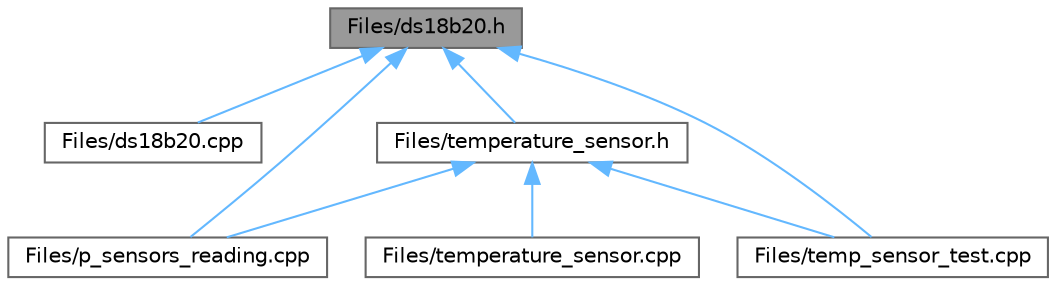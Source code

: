 digraph "Files/ds18b20.h"
{
 // LATEX_PDF_SIZE
  bgcolor="transparent";
  edge [fontname=Helvetica,fontsize=10,labelfontname=Helvetica,labelfontsize=10];
  node [fontname=Helvetica,fontsize=10,shape=box,height=0.2,width=0.4];
  Node1 [label="Files/ds18b20.h",height=0.2,width=0.4,color="gray40", fillcolor="grey60", style="filled", fontcolor="black",tooltip="Header module for handling the physical temperature sensor."];
  Node1 -> Node2 [dir="back",color="steelblue1",style="solid"];
  Node2 [label="Files/ds18b20.cpp",height=0.2,width=0.4,color="grey40", fillcolor="white", style="filled",URL="$ds18b20_8cpp.html",tooltip="Header module for handling the physical temperature sensor."];
  Node1 -> Node3 [dir="back",color="steelblue1",style="solid"];
  Node3 [label="Files/p_sensors_reading.cpp",height=0.2,width=0.4,color="grey40", fillcolor="white", style="filled",URL="$p__sensors__reading_8cpp.html",tooltip="Process sensors reading."];
  Node1 -> Node4 [dir="back",color="steelblue1",style="solid"];
  Node4 [label="Files/temp_sensor_test.cpp",height=0.2,width=0.4,color="grey40", fillcolor="white", style="filled",URL="$temp__sensor__test_8cpp.html",tooltip="Unit teste for testing the temperature sensor."];
  Node1 -> Node5 [dir="back",color="steelblue1",style="solid"];
  Node5 [label="Files/temperature_sensor.h",height=0.2,width=0.4,color="grey40", fillcolor="white", style="filled",URL="$temperature__sensor_8h.html",tooltip="Header module for handling the abstract temperature sensor."];
  Node5 -> Node3 [dir="back",color="steelblue1",style="solid"];
  Node5 -> Node4 [dir="back",color="steelblue1",style="solid"];
  Node5 -> Node6 [dir="back",color="steelblue1",style="solid"];
  Node6 [label="Files/temperature_sensor.cpp",height=0.2,width=0.4,color="grey40", fillcolor="white", style="filled",URL="$temperature__sensor_8cpp.html",tooltip="Module implementation for the temperature sensor."];
}
